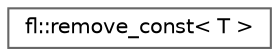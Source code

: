 digraph "Graphical Class Hierarchy"
{
 // INTERACTIVE_SVG=YES
 // LATEX_PDF_SIZE
  bgcolor="transparent";
  edge [fontname=Helvetica,fontsize=10,labelfontname=Helvetica,labelfontsize=10];
  node [fontname=Helvetica,fontsize=10,shape=box,height=0.2,width=0.4];
  rankdir="LR";
  Node0 [id="Node000000",label="fl::remove_const\< T \>",height=0.2,width=0.4,color="grey40", fillcolor="white", style="filled",URL="$d4/d36/namespacefl.html#dc/df1/structfl_1_1remove__const",tooltip=" "];
}
